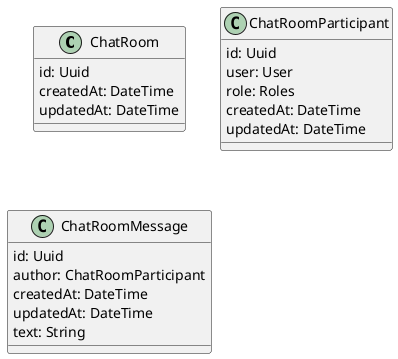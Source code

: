 @startuml Ytt Chat Classes Diagram

class ChatRoom {
  id: Uuid
  createdAt: DateTime
  updatedAt: DateTime
}

class ChatRoomParticipant {
  id: Uuid
  user: User
  role: Roles
  createdAt: DateTime
  updatedAt: DateTime
}

class ChatRoomMessage {
  id: Uuid
  author: ChatRoomParticipant
  createdAt: DateTime
  updatedAt: DateTime
  text: String
}

@enduml
